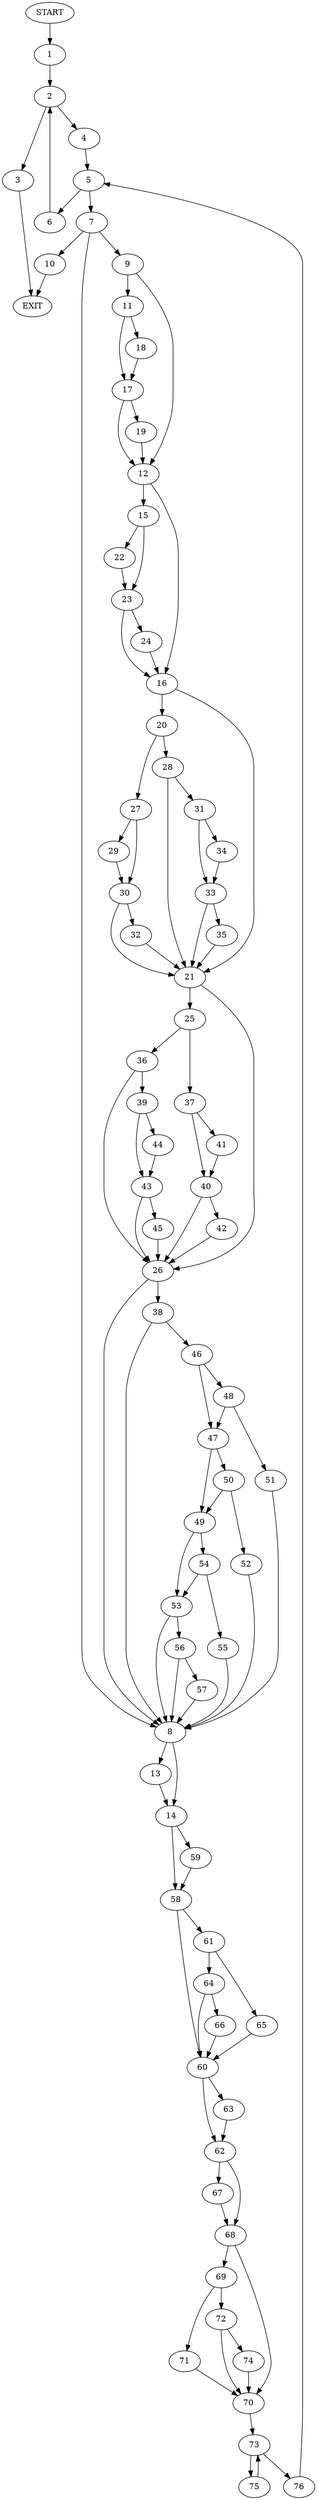 digraph {
0 [label="START"]
77 [label="EXIT"]
0 -> 1
1 -> 2
2 -> 3
2 -> 4
3 -> 77
4 -> 5
5 -> 6
5 -> 7
7 -> 8
7 -> 9
7 -> 10
6 -> 2
10 -> 77
9 -> 11
9 -> 12
8 -> 13
8 -> 14
12 -> 15
12 -> 16
11 -> 17
11 -> 18
17 -> 19
17 -> 12
18 -> 17
19 -> 12
16 -> 20
16 -> 21
15 -> 22
15 -> 23
23 -> 24
23 -> 16
22 -> 23
24 -> 16
21 -> 25
21 -> 26
20 -> 27
20 -> 28
27 -> 29
27 -> 30
28 -> 31
28 -> 21
29 -> 30
30 -> 32
30 -> 21
32 -> 21
31 -> 33
31 -> 34
34 -> 33
33 -> 35
33 -> 21
35 -> 21
25 -> 36
25 -> 37
26 -> 8
26 -> 38
36 -> 39
36 -> 26
37 -> 40
37 -> 41
41 -> 40
40 -> 42
40 -> 26
42 -> 26
39 -> 43
39 -> 44
44 -> 43
43 -> 45
43 -> 26
45 -> 26
38 -> 8
38 -> 46
46 -> 47
46 -> 48
47 -> 49
47 -> 50
48 -> 47
48 -> 51
51 -> 8
50 -> 49
50 -> 52
49 -> 53
49 -> 54
52 -> 8
54 -> 55
54 -> 53
53 -> 8
53 -> 56
55 -> 8
56 -> 8
56 -> 57
57 -> 8
13 -> 14
14 -> 58
14 -> 59
58 -> 60
58 -> 61
59 -> 58
60 -> 62
60 -> 63
61 -> 64
61 -> 65
65 -> 60
64 -> 66
64 -> 60
66 -> 60
62 -> 67
62 -> 68
63 -> 62
67 -> 68
68 -> 69
68 -> 70
69 -> 71
69 -> 72
70 -> 73
71 -> 70
72 -> 70
72 -> 74
74 -> 70
73 -> 75
73 -> 76
75 -> 73
76 -> 5
}
